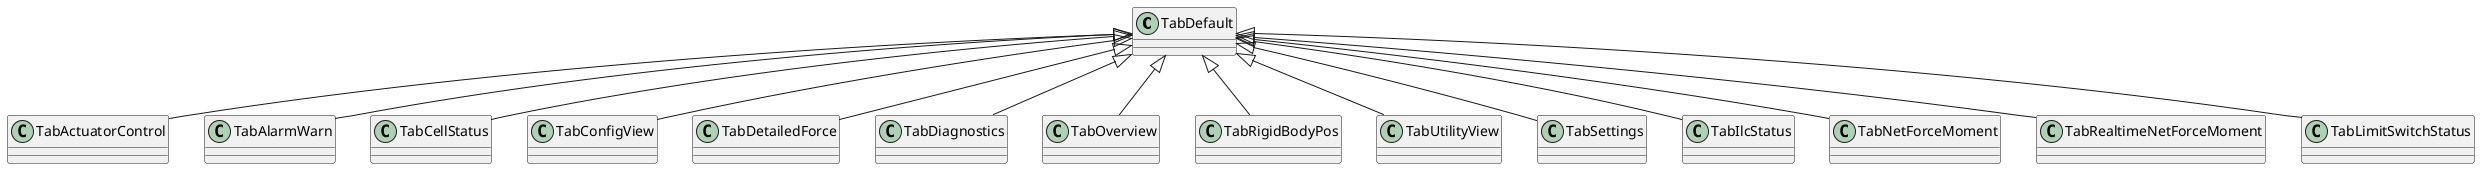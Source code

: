@startuml
TabDefault <|-- TabActuatorControl
TabDefault <|-- TabAlarmWarn
TabDefault <|-- TabCellStatus
TabDefault <|-- TabConfigView
TabDefault <|-- TabDetailedForce
TabDefault <|-- TabDiagnostics
TabDefault <|-- TabOverview
TabDefault <|-- TabRigidBodyPos
TabDefault <|-- TabUtilityView
TabDefault <|-- TabSettings
TabDefault <|-- TabIlcStatus
TabDefault <|-- TabNetForceMoment
TabDefault <|-- TabRealtimeNetForceMoment
TabDefault <|-- TabLimitSwitchStatus
@enduml
